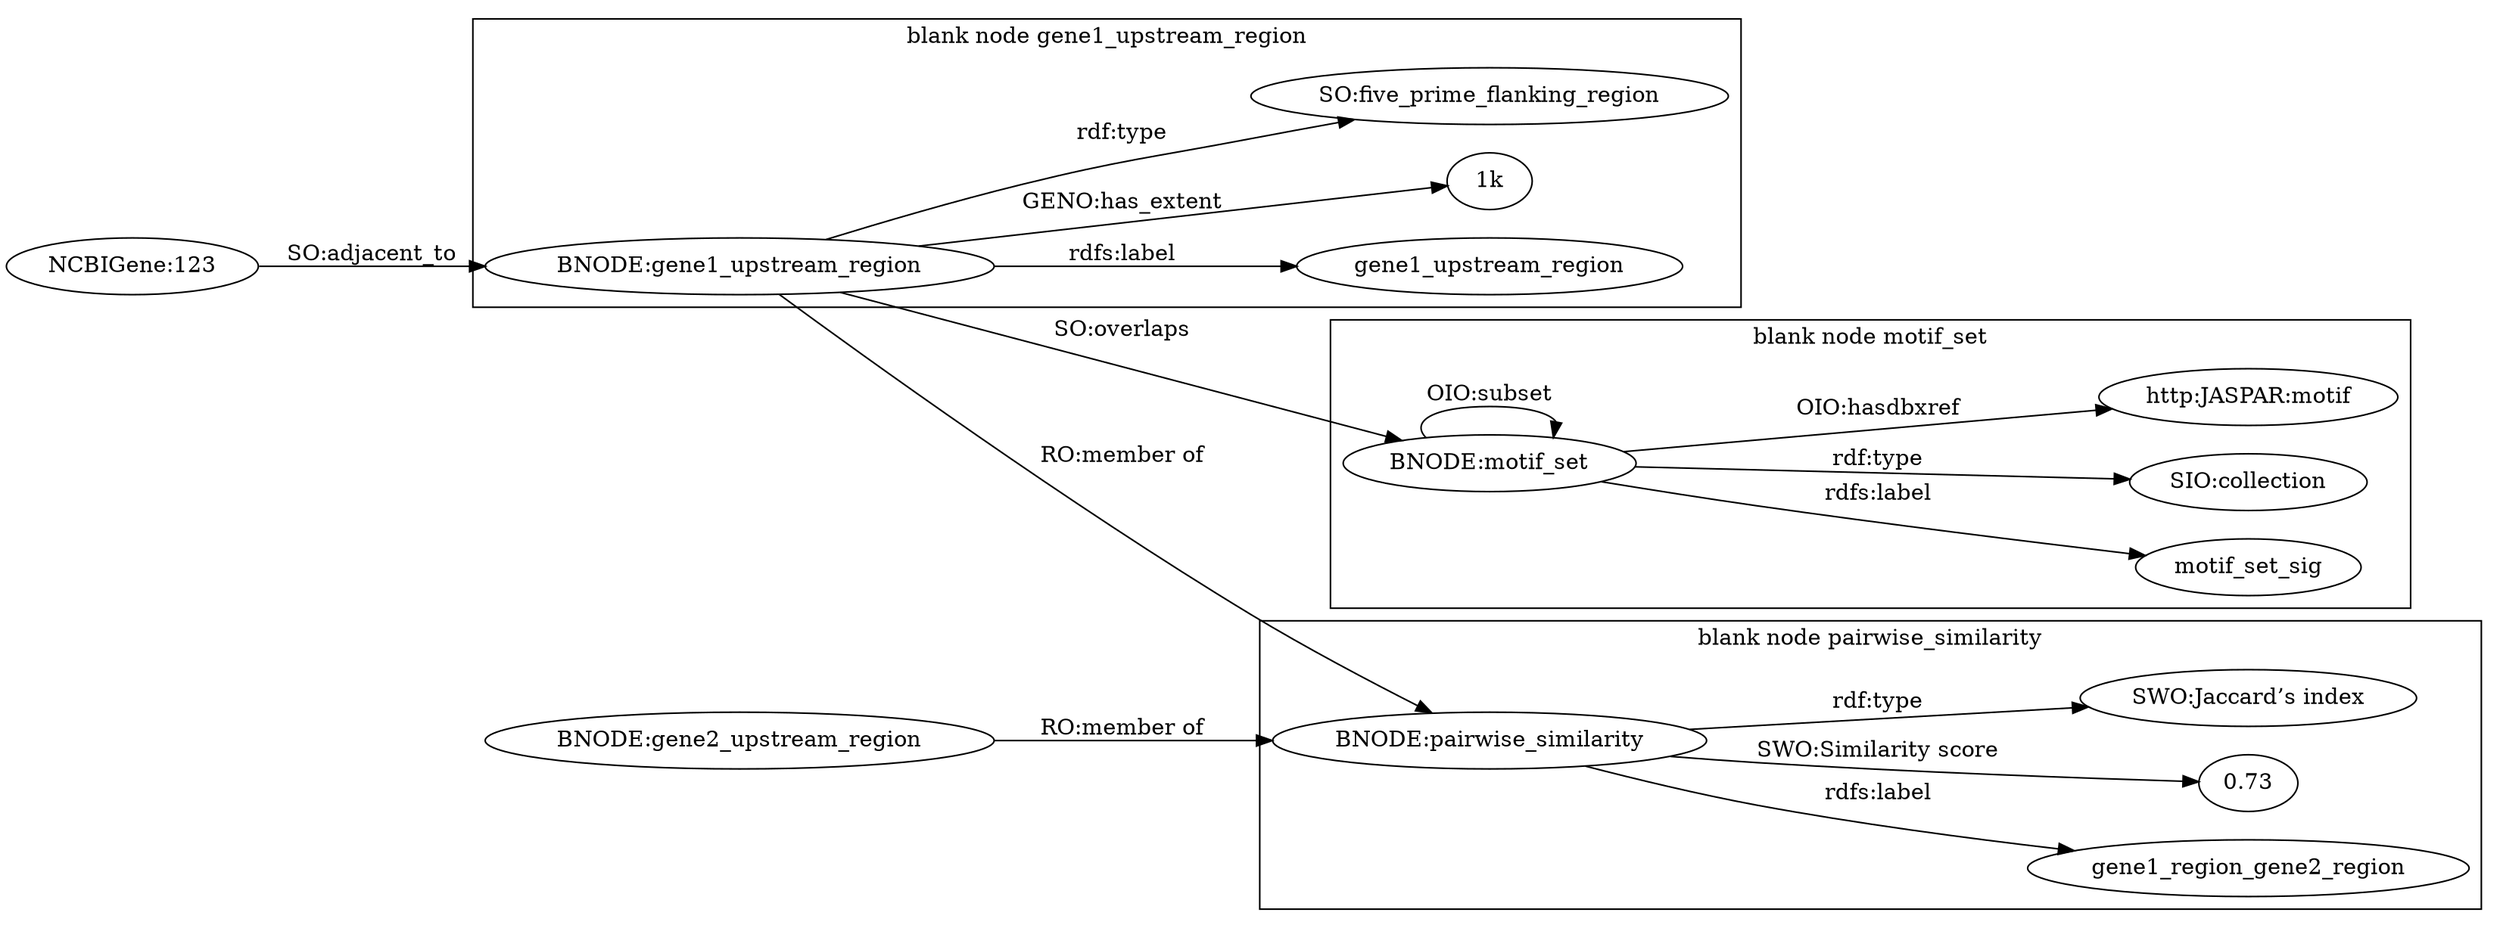 digraph{
 rankdir=LR;
 compound=true;
 title=JASPAR_target_model
 
 "NCBIGene:123" -> "BNODE:gene1_upstream_region" [label="SO:adjacent_to"]

 subgraph cluster_0 { // the genomic region
	label="blank node gene1_upstream_region"
	"BNODE:gene1_upstream_region" -> "gene1_upstream_region" [label="rdfs:label"]
	"BNODE:gene1_upstream_region" -> "1k" [label="GENO:has_extent"]
	"BNODE:gene1_upstream_region" -> "SO:five_prime_flanking_region" [label="rdf:type"]	
	// "BNODE:gene1_upstream_region" -> "Candidate SO:TF_binding_sites" [label="rdf:comment"]
 }

 "BNODE:gene1_upstream_region"-> "BNODE:motif_set" [label="SO:overlaps"]

 subgraph cluster_1 { // set of motifs
	label="blank node motif_set"	
	"BNODE:motif_set" -> "motif_set_sig" [label="rdfs:label"]
	"BNODE:motif_set" -> "SIO:collection" [label="rdf:type"]
	//"BNODE:motif_set" -> "3 (flavors)" [label="rdf:value"]
	// FROM: motifsetsig_motif.tab (mmotif_set_sig, motif) 
	"BNODE:motif_set" -> "http:JASPAR:motif" [label="OIO:hasdbxref"]
 }

"BNODE:motif_set" -> "BNODE:motif_set" [label="OIO:subset"] // prolly not 

// "BNODE:motif_set" -> "JASPAR:motif" [label="RO:has member"]
// "JASPAR:motif" -> "SO:nucleotide_motif" [label="rdf:type"]
// "JASPAR:motif" -> "http:JASPAR:motif" [label="OIO:hasdbxref"]
// "JASPAR:motif" -> "motif"[label="rdfs:label"]

 "BNODE:gene1_upstream_region" -> "BNODE:pairwise_similarity" [label="RO:member of"]
 "BNODE:gene2_upstream_region" -> "BNODE:pairwise_similarity" [label="RO:member of"]

 subgraph cluster_2 { // pairwise similarity
	label="blank node pairwise_similarity"	
	"BNODE:pairwise_similarity" -> "gene1_region_gene2_region" [label="rdfs:label"]
	"BNODE:pairwise_similarity" -> "0.73" [label="SWO:Similarity score"]
	"BNODE:pairwise_similarity" -> "SWO:Jaccard’s index" [label="rdf:type"]
	// Term IRI: http://www.ebi.ac.uk/efo/swo/SWO_0000243
 }
}


